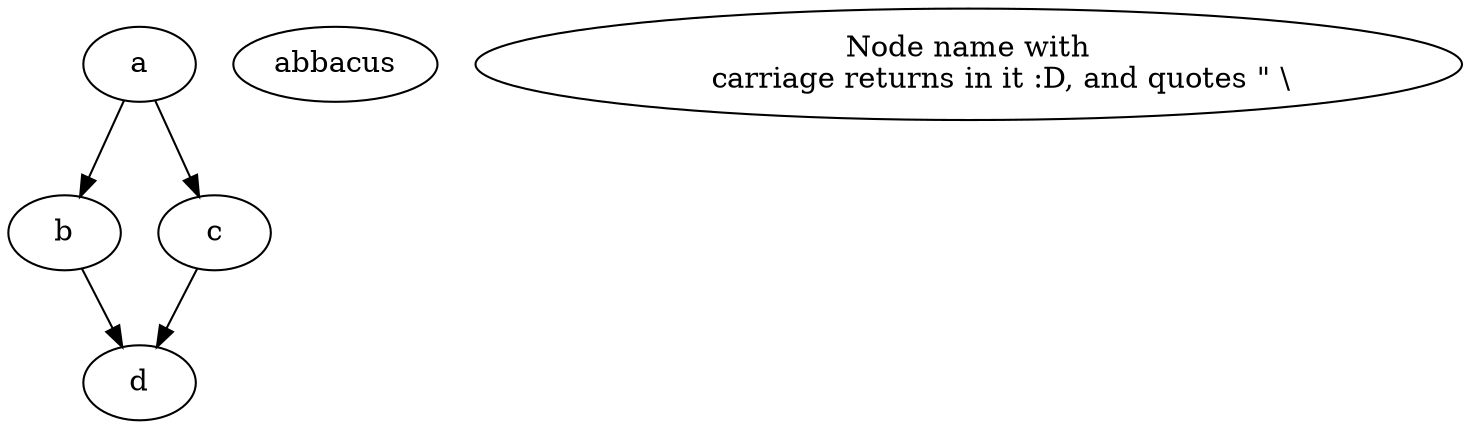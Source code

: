 //Hel/lo

strict digraph "Graph a" {
	graph [
	
	];
	a	 [Weight=2][];
	b	 [Weight=3,] a -> b	[Weight=1] //Pff who needs semi-colons
	c	 [Weight=3;];
	/* REMOVED THIS LINE TO SCREW UP THINGS*/a -> c	[Weight=2];
	d	 [Weight=2];
	b -> d	[Weight=2]c -> d
	[Weight=1]
	abbacus
	"Node name with
	carriage returns in it :D, and quotes \" \\ " []
#          asdasd \\\sad []

/** */

//

}

#